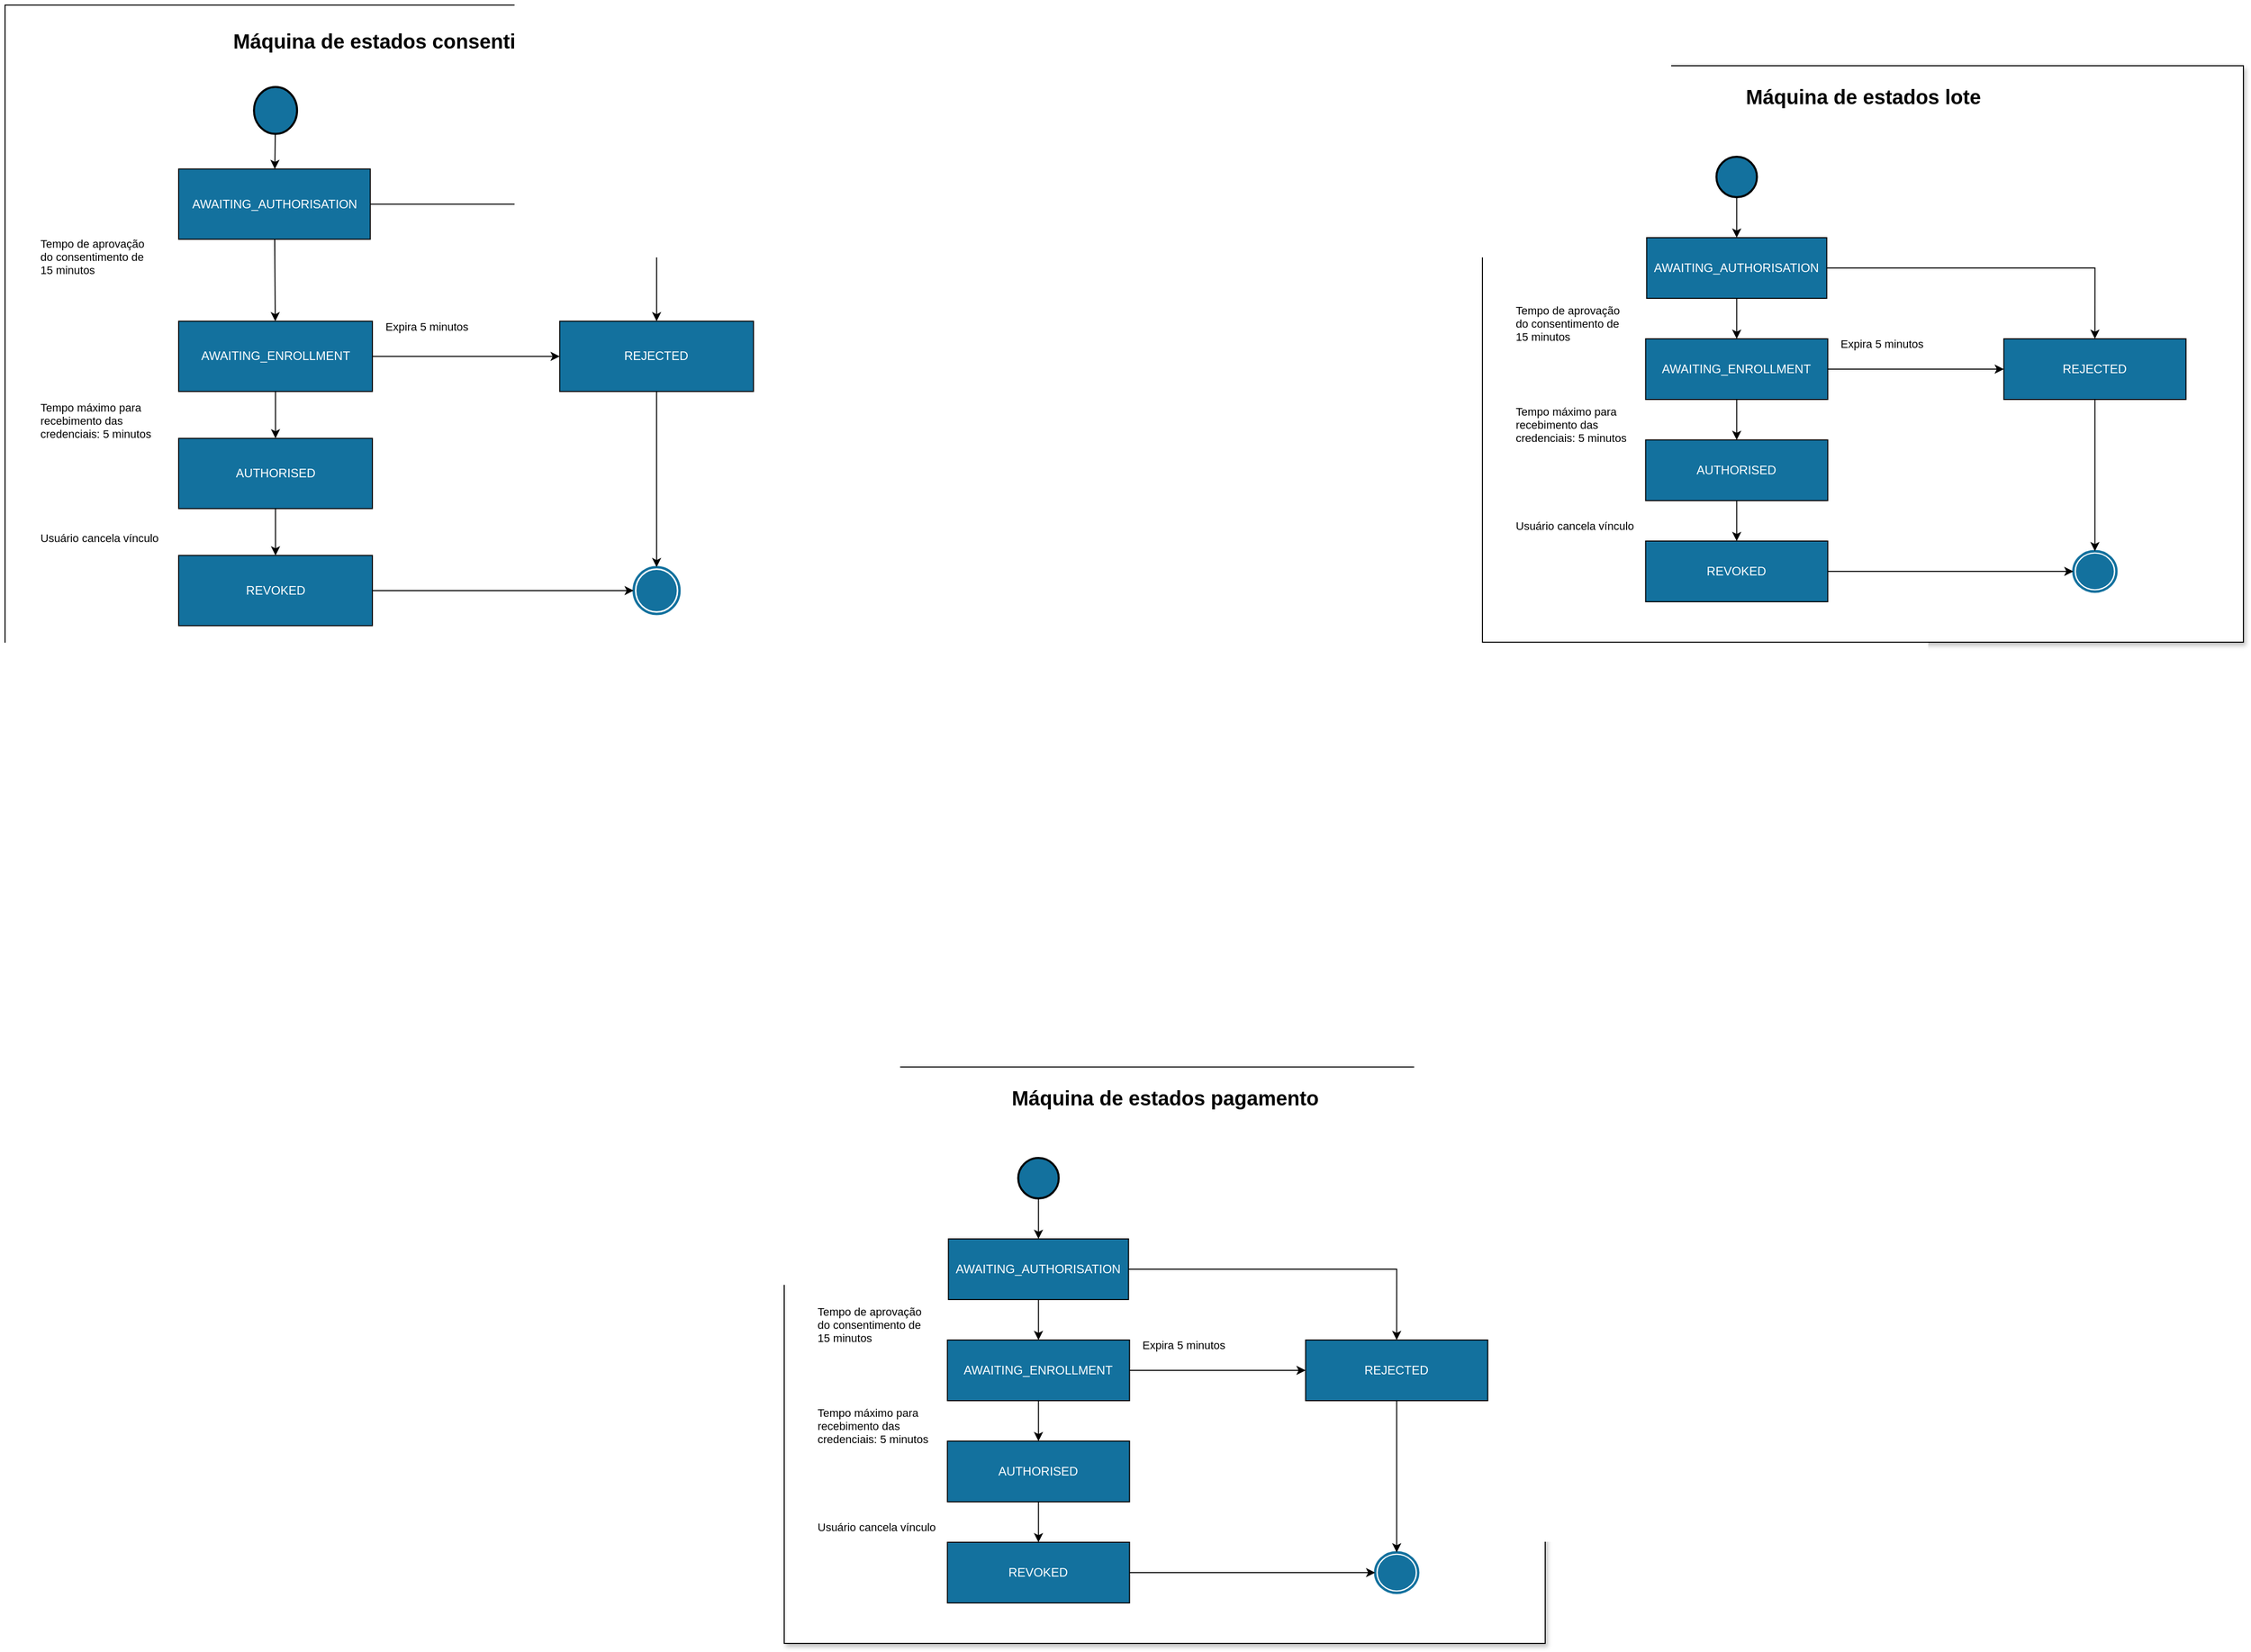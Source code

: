 <mxfile version="24.2.3" type="github">
  <diagram name="Página-1" id="JpZZ5J6rHJfmgtXUo3S7">
    <mxGraphModel dx="4094" dy="-4937" grid="1" gridSize="10" guides="1" tooltips="1" connect="1" arrows="1" fold="1" page="1" pageScale="1" pageWidth="827" pageHeight="1169" math="0" shadow="0">
      <root>
        <mxCell id="0" />
        <mxCell id="1" parent="0" />
        <mxCell id="OOKSeBsOlfiDL2yG_WQb-1" value="" style="group;movable=1;resizable=1;rotatable=1;deletable=1;editable=1;locked=0;connectable=1;" parent="1" connectable="0" vertex="1">
          <mxGeometry x="-1130" y="6980" width="800" height="660" as="geometry" />
        </mxCell>
        <mxCell id="OOKSeBsOlfiDL2yG_WQb-2" value="" style="rounded=0;whiteSpace=wrap;html=1;shadow=1;movable=1;resizable=1;rotatable=1;deletable=1;editable=1;locked=0;connectable=1;glass=0;gradientColor=none;fillColor=#FFFFFF;strokeColor=#000000;" parent="OOKSeBsOlfiDL2yG_WQb-1" vertex="1">
          <mxGeometry width="800.0" height="660" as="geometry" />
        </mxCell>
        <mxCell id="OOKSeBsOlfiDL2yG_WQb-3" value="" style="strokeWidth=2;html=1;shape=mxgraph.flowchart.start_2;whiteSpace=wrap;fillColor=#13719E;rounded=0;movable=1;resizable=1;rotatable=1;deletable=1;editable=1;locked=0;connectable=1;" parent="OOKSeBsOlfiDL2yG_WQb-1" vertex="1">
          <mxGeometry x="246.011" y="81.053" width="42.553" height="46.316" as="geometry" />
        </mxCell>
        <mxCell id="OOKSeBsOlfiDL2yG_WQb-4" value="AWAITING_AUTHORISATION" style="rounded=0;whiteSpace=wrap;html=1;fillColor=#13719E;fontColor=#FFFFFF;movable=1;resizable=1;rotatable=1;deletable=1;editable=1;locked=0;connectable=1;" parent="OOKSeBsOlfiDL2yG_WQb-1" vertex="1">
          <mxGeometry x="171.543" y="162.105" width="189.362" height="69.474" as="geometry" />
        </mxCell>
        <mxCell id="OOKSeBsOlfiDL2yG_WQb-5" style="orthogonalLoop=1;jettySize=auto;html=1;rounded=0;movable=1;resizable=1;rotatable=1;deletable=1;editable=1;locked=0;connectable=1;" parent="OOKSeBsOlfiDL2yG_WQb-1" source="OOKSeBsOlfiDL2yG_WQb-3" target="OOKSeBsOlfiDL2yG_WQb-4" edge="1">
          <mxGeometry relative="1" as="geometry" />
        </mxCell>
        <mxCell id="OOKSeBsOlfiDL2yG_WQb-6" value="AWAITING_ENROLLMENT" style="rounded=0;whiteSpace=wrap;html=1;fillColor=#13719E;fontColor=#FFFFFF;movable=1;resizable=1;rotatable=1;deletable=1;editable=1;locked=0;connectable=1;" parent="OOKSeBsOlfiDL2yG_WQb-1" vertex="1">
          <mxGeometry x="171.543" y="312.632" width="191.489" height="69.474" as="geometry" />
        </mxCell>
        <mxCell id="OOKSeBsOlfiDL2yG_WQb-7" style="orthogonalLoop=1;jettySize=auto;html=1;movable=1;resizable=1;rotatable=1;deletable=1;editable=1;locked=0;connectable=1;" parent="OOKSeBsOlfiDL2yG_WQb-1" source="OOKSeBsOlfiDL2yG_WQb-4" target="OOKSeBsOlfiDL2yG_WQb-6" edge="1">
          <mxGeometry relative="1" as="geometry" />
        </mxCell>
        <mxCell id="OOKSeBsOlfiDL2yG_WQb-8" value="AUTHORISED" style="rounded=0;whiteSpace=wrap;html=1;fillColor=#13719E;fontColor=#FFFFFF;movable=1;resizable=1;rotatable=1;deletable=1;editable=1;locked=0;connectable=1;" parent="OOKSeBsOlfiDL2yG_WQb-1" vertex="1">
          <mxGeometry x="171.543" y="428.421" width="191.489" height="69.474" as="geometry" />
        </mxCell>
        <mxCell id="OOKSeBsOlfiDL2yG_WQb-9" style="edgeStyle=orthogonalEdgeStyle;orthogonalLoop=1;jettySize=auto;html=1;entryX=0.5;entryY=0;entryDx=0;entryDy=0;endArrow=classic;endFill=1;movable=1;resizable=1;rotatable=1;deletable=1;editable=1;locked=0;connectable=1;" parent="OOKSeBsOlfiDL2yG_WQb-1" source="OOKSeBsOlfiDL2yG_WQb-6" target="OOKSeBsOlfiDL2yG_WQb-8" edge="1">
          <mxGeometry relative="1" as="geometry" />
        </mxCell>
        <mxCell id="OOKSeBsOlfiDL2yG_WQb-10" value="REVOKED" style="rounded=0;whiteSpace=wrap;html=1;fillColor=#13719E;fontColor=#FFFFFF;movable=1;resizable=1;rotatable=1;deletable=1;editable=1;locked=0;connectable=1;" parent="OOKSeBsOlfiDL2yG_WQb-1" vertex="1">
          <mxGeometry x="171.543" y="544.211" width="191.489" height="69.474" as="geometry" />
        </mxCell>
        <mxCell id="OOKSeBsOlfiDL2yG_WQb-11" style="edgeStyle=orthogonalEdgeStyle;orthogonalLoop=1;jettySize=auto;html=1;entryX=0.5;entryY=0;entryDx=0;entryDy=0;movable=1;resizable=1;rotatable=1;deletable=1;editable=1;locked=0;connectable=1;" parent="OOKSeBsOlfiDL2yG_WQb-1" source="OOKSeBsOlfiDL2yG_WQb-8" target="OOKSeBsOlfiDL2yG_WQb-10" edge="1">
          <mxGeometry relative="1" as="geometry" />
        </mxCell>
        <mxCell id="OOKSeBsOlfiDL2yG_WQb-12" value="REJECTED" style="rounded=0;whiteSpace=wrap;html=1;fillColor=#13719E;fontColor=#FFFFFF;movable=1;resizable=1;rotatable=1;deletable=1;editable=1;locked=0;connectable=1;" parent="OOKSeBsOlfiDL2yG_WQb-1" vertex="1">
          <mxGeometry x="548.138" y="312.632" width="191.489" height="69.474" as="geometry" />
        </mxCell>
        <mxCell id="OOKSeBsOlfiDL2yG_WQb-13" style="edgeStyle=orthogonalEdgeStyle;orthogonalLoop=1;jettySize=auto;html=1;entryX=0.5;entryY=0;entryDx=0;entryDy=0;rounded=0;movable=1;resizable=1;rotatable=1;deletable=1;editable=1;locked=0;connectable=1;" parent="OOKSeBsOlfiDL2yG_WQb-1" source="OOKSeBsOlfiDL2yG_WQb-4" target="OOKSeBsOlfiDL2yG_WQb-12" edge="1">
          <mxGeometry relative="1" as="geometry" />
        </mxCell>
        <mxCell id="OOKSeBsOlfiDL2yG_WQb-14" style="edgeStyle=orthogonalEdgeStyle;orthogonalLoop=1;jettySize=auto;html=1;entryX=0;entryY=0.5;entryDx=0;entryDy=0;movable=1;resizable=1;rotatable=1;deletable=1;editable=1;locked=0;connectable=1;" parent="OOKSeBsOlfiDL2yG_WQb-1" source="OOKSeBsOlfiDL2yG_WQb-6" target="OOKSeBsOlfiDL2yG_WQb-12" edge="1">
          <mxGeometry relative="1" as="geometry" />
        </mxCell>
        <mxCell id="OOKSeBsOlfiDL2yG_WQb-15" value="" style="html=1;overflow=block;blockSpacing=1;whiteSpace=wrap;shape=mxgraph.bpmn.shape;outline=end;symbol=terminate;strokeColor=#13719E;fillColor=#FFFFFF;fontSize=13;spacing=0;strokeOpacity=100;rounded=0;absoluteArcSize=1;arcSize=9;strokeWidth=0.8;lucidId=ER.O1Fkmo5En;movable=1;resizable=1;rotatable=1;deletable=1;editable=1;locked=0;connectable=1;" parent="OOKSeBsOlfiDL2yG_WQb-1" vertex="1">
          <mxGeometry x="621.277" y="555.789" width="45.213" height="46.316" as="geometry" />
        </mxCell>
        <mxCell id="OOKSeBsOlfiDL2yG_WQb-16" value="" style="edgeStyle=orthogonalEdgeStyle;orthogonalLoop=1;jettySize=auto;html=1;entryX=0;entryY=0.5;entryDx=0;entryDy=0;movable=1;resizable=1;rotatable=1;deletable=1;editable=1;locked=0;connectable=1;" parent="OOKSeBsOlfiDL2yG_WQb-1" source="OOKSeBsOlfiDL2yG_WQb-10" target="OOKSeBsOlfiDL2yG_WQb-15" edge="1">
          <mxGeometry relative="1" as="geometry">
            <mxPoint x="629.787" y="578.947" as="targetPoint" />
          </mxGeometry>
        </mxCell>
        <mxCell id="OOKSeBsOlfiDL2yG_WQb-17" style="edgeStyle=orthogonalEdgeStyle;orthogonalLoop=1;jettySize=auto;html=1;entryX=0.5;entryY=0;entryDx=0;entryDy=0;movable=1;resizable=1;rotatable=1;deletable=1;editable=1;locked=0;connectable=1;" parent="OOKSeBsOlfiDL2yG_WQb-1" source="OOKSeBsOlfiDL2yG_WQb-12" target="OOKSeBsOlfiDL2yG_WQb-15" edge="1">
          <mxGeometry relative="1" as="geometry" />
        </mxCell>
        <UserObject label="Expira 5 minutos" placeholders="1" name="Variable" id="OOKSeBsOlfiDL2yG_WQb-18">
          <mxCell style="text;html=1;strokeColor=none;fillColor=none;align=left;verticalAlign=middle;whiteSpace=wrap;overflow=hidden;movable=1;resizable=1;rotatable=1;deletable=1;editable=1;locked=0;connectable=1;fontSize=11;" parent="OOKSeBsOlfiDL2yG_WQb-1" vertex="1">
            <mxGeometry x="374.468" y="301.053" width="138.298" height="34.737" as="geometry" />
          </mxCell>
        </UserObject>
        <UserObject label="Tempo de aprovação &lt;br&gt;do&amp;nbsp;consentimento de &lt;br&gt;15&amp;nbsp;minutos" placeholders="1" name="Variable" id="OOKSeBsOlfiDL2yG_WQb-19">
          <mxCell style="text;html=1;strokeColor=none;fillColor=none;align=left;verticalAlign=middle;whiteSpace=wrap;overflow=hidden;movable=1;resizable=1;rotatable=1;deletable=1;editable=1;locked=0;connectable=1;fontSize=11;" parent="OOKSeBsOlfiDL2yG_WQb-1" vertex="1">
            <mxGeometry x="33.245" y="219.996" width="135.106" height="57.895" as="geometry" />
          </mxCell>
        </UserObject>
        <UserObject label="Tempo máximo para&lt;br style=&quot;font-size: 11px;&quot;&gt;recebimento das&lt;br style=&quot;font-size: 11px;&quot;&gt;credenciais: 5 minutos" placeholders="1" name="Variable" id="OOKSeBsOlfiDL2yG_WQb-20">
          <mxCell style="text;html=1;strokeColor=none;fillColor=none;align=left;verticalAlign=middle;whiteSpace=wrap;overflow=hidden;movable=1;resizable=1;rotatable=1;deletable=1;editable=1;locked=0;connectable=1;fontSize=11;" parent="OOKSeBsOlfiDL2yG_WQb-1" vertex="1">
            <mxGeometry x="33.245" y="376.316" width="135.106" height="69.474" as="geometry" />
          </mxCell>
        </UserObject>
        <UserObject label="Usuário cancela vínculo&lt;br style=&quot;font-size: 11px;&quot;&gt;" placeholders="1" name="Variable" id="OOKSeBsOlfiDL2yG_WQb-21">
          <mxCell style="text;html=1;strokeColor=none;fillColor=none;align=left;verticalAlign=middle;whiteSpace=wrap;overflow=hidden;movable=1;resizable=1;rotatable=1;deletable=1;editable=1;locked=0;connectable=1;fontSize=11;" parent="OOKSeBsOlfiDL2yG_WQb-1" vertex="1">
            <mxGeometry x="33.245" y="509.474" width="135.106" height="34.737" as="geometry" />
          </mxCell>
        </UserObject>
        <mxCell id="OOKSeBsOlfiDL2yG_WQb-22" value="Máquina de estados consentimentos" style="text;strokeColor=none;fillColor=none;html=1;fontSize=20;fontStyle=1;verticalAlign=middle;align=center;movable=1;resizable=1;rotatable=1;deletable=1;editable=1;locked=0;connectable=1;" parent="OOKSeBsOlfiDL2yG_WQb-1" vertex="1">
          <mxGeometry x="346.809" y="11.579" width="106.383" height="46.316" as="geometry" />
        </mxCell>
        <mxCell id="OOKSeBsOlfiDL2yG_WQb-23" value="" style="group;movable=1;resizable=1;rotatable=1;deletable=1;editable=1;locked=0;connectable=1;" parent="1" connectable="0" vertex="1">
          <mxGeometry x="330" y="7040" width="752" height="570" as="geometry" />
        </mxCell>
        <mxCell id="OOKSeBsOlfiDL2yG_WQb-24" value="" style="rounded=0;whiteSpace=wrap;html=1;shadow=1;movable=1;resizable=1;rotatable=1;deletable=1;editable=1;locked=0;connectable=1;glass=0;gradientColor=none;fillColor=#FFFFFF;strokeColor=#000000;" parent="OOKSeBsOlfiDL2yG_WQb-23" vertex="1">
          <mxGeometry width="752" height="570" as="geometry" />
        </mxCell>
        <mxCell id="OOKSeBsOlfiDL2yG_WQb-25" value="" style="strokeWidth=2;html=1;shape=mxgraph.flowchart.start_2;whiteSpace=wrap;fillColor=#13719E;rounded=0;movable=1;resizable=1;rotatable=1;deletable=1;editable=1;locked=0;connectable=1;" parent="OOKSeBsOlfiDL2yG_WQb-23" vertex="1">
          <mxGeometry x="231.25" y="90" width="40" height="40" as="geometry" />
        </mxCell>
        <mxCell id="OOKSeBsOlfiDL2yG_WQb-26" value="AWAITING_AUTHORISATION" style="rounded=0;whiteSpace=wrap;html=1;fillColor=#13719E;fontColor=#FFFFFF;movable=1;resizable=1;rotatable=1;deletable=1;editable=1;locked=0;connectable=1;" parent="OOKSeBsOlfiDL2yG_WQb-23" vertex="1">
          <mxGeometry x="162.25" y="170" width="178" height="60" as="geometry" />
        </mxCell>
        <mxCell id="OOKSeBsOlfiDL2yG_WQb-27" style="orthogonalLoop=1;jettySize=auto;html=1;rounded=0;movable=1;resizable=1;rotatable=1;deletable=1;editable=1;locked=0;connectable=1;" parent="OOKSeBsOlfiDL2yG_WQb-23" source="OOKSeBsOlfiDL2yG_WQb-25" target="OOKSeBsOlfiDL2yG_WQb-26" edge="1">
          <mxGeometry relative="1" as="geometry" />
        </mxCell>
        <mxCell id="OOKSeBsOlfiDL2yG_WQb-28" value="AWAITING_ENROLLMENT" style="rounded=0;whiteSpace=wrap;html=1;fillColor=#13719E;fontColor=#FFFFFF;movable=1;resizable=1;rotatable=1;deletable=1;editable=1;locked=0;connectable=1;" parent="OOKSeBsOlfiDL2yG_WQb-23" vertex="1">
          <mxGeometry x="161.25" y="270" width="180" height="60" as="geometry" />
        </mxCell>
        <mxCell id="OOKSeBsOlfiDL2yG_WQb-29" style="orthogonalLoop=1;jettySize=auto;html=1;movable=1;resizable=1;rotatable=1;deletable=1;editable=1;locked=0;connectable=1;" parent="OOKSeBsOlfiDL2yG_WQb-23" source="OOKSeBsOlfiDL2yG_WQb-26" target="OOKSeBsOlfiDL2yG_WQb-28" edge="1">
          <mxGeometry relative="1" as="geometry" />
        </mxCell>
        <mxCell id="OOKSeBsOlfiDL2yG_WQb-30" value="AUTHORISED" style="rounded=0;whiteSpace=wrap;html=1;fillColor=#13719E;fontColor=#FFFFFF;movable=1;resizable=1;rotatable=1;deletable=1;editable=1;locked=0;connectable=1;" parent="OOKSeBsOlfiDL2yG_WQb-23" vertex="1">
          <mxGeometry x="161.25" y="370" width="180" height="60" as="geometry" />
        </mxCell>
        <mxCell id="OOKSeBsOlfiDL2yG_WQb-31" style="edgeStyle=orthogonalEdgeStyle;orthogonalLoop=1;jettySize=auto;html=1;entryX=0.5;entryY=0;entryDx=0;entryDy=0;endArrow=classic;endFill=1;movable=1;resizable=1;rotatable=1;deletable=1;editable=1;locked=0;connectable=1;" parent="OOKSeBsOlfiDL2yG_WQb-23" source="OOKSeBsOlfiDL2yG_WQb-28" target="OOKSeBsOlfiDL2yG_WQb-30" edge="1">
          <mxGeometry relative="1" as="geometry" />
        </mxCell>
        <mxCell id="OOKSeBsOlfiDL2yG_WQb-32" value="REVOKED" style="rounded=0;whiteSpace=wrap;html=1;fillColor=#13719E;fontColor=#FFFFFF;movable=1;resizable=1;rotatable=1;deletable=1;editable=1;locked=0;connectable=1;" parent="OOKSeBsOlfiDL2yG_WQb-23" vertex="1">
          <mxGeometry x="161.25" y="470" width="180" height="60" as="geometry" />
        </mxCell>
        <mxCell id="OOKSeBsOlfiDL2yG_WQb-33" style="edgeStyle=orthogonalEdgeStyle;orthogonalLoop=1;jettySize=auto;html=1;entryX=0.5;entryY=0;entryDx=0;entryDy=0;movable=1;resizable=1;rotatable=1;deletable=1;editable=1;locked=0;connectable=1;" parent="OOKSeBsOlfiDL2yG_WQb-23" source="OOKSeBsOlfiDL2yG_WQb-30" target="OOKSeBsOlfiDL2yG_WQb-32" edge="1">
          <mxGeometry relative="1" as="geometry" />
        </mxCell>
        <mxCell id="OOKSeBsOlfiDL2yG_WQb-34" value="REJECTED" style="rounded=0;whiteSpace=wrap;html=1;fillColor=#13719E;fontColor=#FFFFFF;movable=1;resizable=1;rotatable=1;deletable=1;editable=1;locked=0;connectable=1;" parent="OOKSeBsOlfiDL2yG_WQb-23" vertex="1">
          <mxGeometry x="515.25" y="270" width="180" height="60" as="geometry" />
        </mxCell>
        <mxCell id="OOKSeBsOlfiDL2yG_WQb-35" style="edgeStyle=orthogonalEdgeStyle;orthogonalLoop=1;jettySize=auto;html=1;entryX=0.5;entryY=0;entryDx=0;entryDy=0;rounded=0;movable=1;resizable=1;rotatable=1;deletable=1;editable=1;locked=0;connectable=1;" parent="OOKSeBsOlfiDL2yG_WQb-23" source="OOKSeBsOlfiDL2yG_WQb-26" target="OOKSeBsOlfiDL2yG_WQb-34" edge="1">
          <mxGeometry relative="1" as="geometry" />
        </mxCell>
        <mxCell id="OOKSeBsOlfiDL2yG_WQb-36" style="edgeStyle=orthogonalEdgeStyle;orthogonalLoop=1;jettySize=auto;html=1;entryX=0;entryY=0.5;entryDx=0;entryDy=0;movable=1;resizable=1;rotatable=1;deletable=1;editable=1;locked=0;connectable=1;" parent="OOKSeBsOlfiDL2yG_WQb-23" source="OOKSeBsOlfiDL2yG_WQb-28" target="OOKSeBsOlfiDL2yG_WQb-34" edge="1">
          <mxGeometry relative="1" as="geometry" />
        </mxCell>
        <mxCell id="OOKSeBsOlfiDL2yG_WQb-37" value="" style="html=1;overflow=block;blockSpacing=1;whiteSpace=wrap;shape=mxgraph.bpmn.shape;outline=end;symbol=terminate;strokeColor=#13719E;fillColor=#FFFFFF;fontSize=13;spacing=0;strokeOpacity=100;rounded=0;absoluteArcSize=1;arcSize=9;strokeWidth=0.8;lucidId=ER.O1Fkmo5En;movable=1;resizable=1;rotatable=1;deletable=1;editable=1;locked=0;connectable=1;" parent="OOKSeBsOlfiDL2yG_WQb-23" vertex="1">
          <mxGeometry x="584" y="480" width="42.5" height="40" as="geometry" />
        </mxCell>
        <mxCell id="OOKSeBsOlfiDL2yG_WQb-38" value="" style="edgeStyle=orthogonalEdgeStyle;orthogonalLoop=1;jettySize=auto;html=1;entryX=0;entryY=0.5;entryDx=0;entryDy=0;movable=1;resizable=1;rotatable=1;deletable=1;editable=1;locked=0;connectable=1;" parent="OOKSeBsOlfiDL2yG_WQb-23" source="OOKSeBsOlfiDL2yG_WQb-32" target="OOKSeBsOlfiDL2yG_WQb-37" edge="1">
          <mxGeometry relative="1" as="geometry">
            <mxPoint x="592" y="500" as="targetPoint" />
          </mxGeometry>
        </mxCell>
        <mxCell id="OOKSeBsOlfiDL2yG_WQb-39" style="edgeStyle=orthogonalEdgeStyle;orthogonalLoop=1;jettySize=auto;html=1;entryX=0.5;entryY=0;entryDx=0;entryDy=0;movable=1;resizable=1;rotatable=1;deletable=1;editable=1;locked=0;connectable=1;" parent="OOKSeBsOlfiDL2yG_WQb-23" source="OOKSeBsOlfiDL2yG_WQb-34" target="OOKSeBsOlfiDL2yG_WQb-37" edge="1">
          <mxGeometry relative="1" as="geometry" />
        </mxCell>
        <UserObject label="Expira 5 minutos" placeholders="1" name="Variable" id="OOKSeBsOlfiDL2yG_WQb-40">
          <mxCell style="text;html=1;strokeColor=none;fillColor=none;align=left;verticalAlign=middle;whiteSpace=wrap;overflow=hidden;movable=1;resizable=1;rotatable=1;deletable=1;editable=1;locked=0;connectable=1;fontSize=11;" parent="OOKSeBsOlfiDL2yG_WQb-23" vertex="1">
            <mxGeometry x="352" y="260" width="130" height="30" as="geometry" />
          </mxCell>
        </UserObject>
        <UserObject label="Tempo de aprovação &lt;br&gt;do&amp;nbsp;consentimento de &lt;br&gt;15&amp;nbsp;minutos" placeholders="1" name="Variable" id="OOKSeBsOlfiDL2yG_WQb-41">
          <mxCell style="text;html=1;strokeColor=none;fillColor=none;align=left;verticalAlign=middle;whiteSpace=wrap;overflow=hidden;movable=1;resizable=1;rotatable=1;deletable=1;editable=1;locked=0;connectable=1;fontSize=11;" parent="OOKSeBsOlfiDL2yG_WQb-23" vertex="1">
            <mxGeometry x="31.25" y="230" width="127" height="50" as="geometry" />
          </mxCell>
        </UserObject>
        <UserObject label="Tempo máximo para&lt;br style=&quot;font-size: 11px;&quot;&gt;recebimento das&lt;br style=&quot;font-size: 11px;&quot;&gt;credenciais: 5 minutos" placeholders="1" name="Variable" id="OOKSeBsOlfiDL2yG_WQb-42">
          <mxCell style="text;html=1;strokeColor=none;fillColor=none;align=left;verticalAlign=middle;whiteSpace=wrap;overflow=hidden;movable=1;resizable=1;rotatable=1;deletable=1;editable=1;locked=0;connectable=1;fontSize=11;" parent="OOKSeBsOlfiDL2yG_WQb-23" vertex="1">
            <mxGeometry x="31.25" y="325" width="127" height="60" as="geometry" />
          </mxCell>
        </UserObject>
        <UserObject label="Usuário cancela vínculo&lt;br style=&quot;font-size: 11px;&quot;&gt;" placeholders="1" name="Variable" id="OOKSeBsOlfiDL2yG_WQb-43">
          <mxCell style="text;html=1;strokeColor=none;fillColor=none;align=left;verticalAlign=middle;whiteSpace=wrap;overflow=hidden;movable=1;resizable=1;rotatable=1;deletable=1;editable=1;locked=0;connectable=1;fontSize=11;" parent="OOKSeBsOlfiDL2yG_WQb-23" vertex="1">
            <mxGeometry x="31.25" y="440" width="127" height="30" as="geometry" />
          </mxCell>
        </UserObject>
        <mxCell id="OOKSeBsOlfiDL2yG_WQb-44" value="Máquina de estados lote" style="text;strokeColor=none;fillColor=none;html=1;fontSize=20;fontStyle=1;verticalAlign=middle;align=center;movable=1;resizable=1;rotatable=1;deletable=1;editable=1;locked=0;connectable=1;" parent="OOKSeBsOlfiDL2yG_WQb-23" vertex="1">
          <mxGeometry x="326" y="10" width="100" height="40" as="geometry" />
        </mxCell>
        <mxCell id="OOKSeBsOlfiDL2yG_WQb-45" value="" style="group;movable=1;resizable=1;rotatable=1;deletable=1;editable=1;locked=0;connectable=1;" parent="1" connectable="0" vertex="1">
          <mxGeometry x="-360" y="8030" width="752" height="570" as="geometry" />
        </mxCell>
        <mxCell id="OOKSeBsOlfiDL2yG_WQb-46" value="" style="rounded=0;whiteSpace=wrap;html=1;shadow=1;movable=1;resizable=1;rotatable=1;deletable=1;editable=1;locked=0;connectable=1;glass=0;gradientColor=none;fillColor=#FFFFFF;strokeColor=#000000;" parent="OOKSeBsOlfiDL2yG_WQb-45" vertex="1">
          <mxGeometry width="752" height="570" as="geometry" />
        </mxCell>
        <mxCell id="OOKSeBsOlfiDL2yG_WQb-47" value="" style="strokeWidth=2;html=1;shape=mxgraph.flowchart.start_2;whiteSpace=wrap;fillColor=#13719E;rounded=0;movable=1;resizable=1;rotatable=1;deletable=1;editable=1;locked=0;connectable=1;" parent="OOKSeBsOlfiDL2yG_WQb-45" vertex="1">
          <mxGeometry x="231.25" y="90" width="40" height="40" as="geometry" />
        </mxCell>
        <mxCell id="OOKSeBsOlfiDL2yG_WQb-48" value="AWAITING_AUTHORISATION" style="rounded=0;whiteSpace=wrap;html=1;fillColor=#13719E;fontColor=#FFFFFF;movable=1;resizable=1;rotatable=1;deletable=1;editable=1;locked=0;connectable=1;" parent="OOKSeBsOlfiDL2yG_WQb-45" vertex="1">
          <mxGeometry x="162.25" y="170" width="178" height="60" as="geometry" />
        </mxCell>
        <mxCell id="OOKSeBsOlfiDL2yG_WQb-49" style="orthogonalLoop=1;jettySize=auto;html=1;rounded=0;movable=1;resizable=1;rotatable=1;deletable=1;editable=1;locked=0;connectable=1;" parent="OOKSeBsOlfiDL2yG_WQb-45" source="OOKSeBsOlfiDL2yG_WQb-47" target="OOKSeBsOlfiDL2yG_WQb-48" edge="1">
          <mxGeometry relative="1" as="geometry" />
        </mxCell>
        <mxCell id="OOKSeBsOlfiDL2yG_WQb-50" value="AWAITING_ENROLLMENT" style="rounded=0;whiteSpace=wrap;html=1;fillColor=#13719E;fontColor=#FFFFFF;movable=1;resizable=1;rotatable=1;deletable=1;editable=1;locked=0;connectable=1;" parent="OOKSeBsOlfiDL2yG_WQb-45" vertex="1">
          <mxGeometry x="161.25" y="270" width="180" height="60" as="geometry" />
        </mxCell>
        <mxCell id="OOKSeBsOlfiDL2yG_WQb-51" style="orthogonalLoop=1;jettySize=auto;html=1;movable=1;resizable=1;rotatable=1;deletable=1;editable=1;locked=0;connectable=1;" parent="OOKSeBsOlfiDL2yG_WQb-45" source="OOKSeBsOlfiDL2yG_WQb-48" target="OOKSeBsOlfiDL2yG_WQb-50" edge="1">
          <mxGeometry relative="1" as="geometry" />
        </mxCell>
        <mxCell id="OOKSeBsOlfiDL2yG_WQb-52" value="AUTHORISED" style="rounded=0;whiteSpace=wrap;html=1;fillColor=#13719E;fontColor=#FFFFFF;movable=1;resizable=1;rotatable=1;deletable=1;editable=1;locked=0;connectable=1;" parent="OOKSeBsOlfiDL2yG_WQb-45" vertex="1">
          <mxGeometry x="161.25" y="370" width="180" height="60" as="geometry" />
        </mxCell>
        <mxCell id="OOKSeBsOlfiDL2yG_WQb-53" style="edgeStyle=orthogonalEdgeStyle;orthogonalLoop=1;jettySize=auto;html=1;entryX=0.5;entryY=0;entryDx=0;entryDy=0;endArrow=classic;endFill=1;movable=1;resizable=1;rotatable=1;deletable=1;editable=1;locked=0;connectable=1;" parent="OOKSeBsOlfiDL2yG_WQb-45" source="OOKSeBsOlfiDL2yG_WQb-50" target="OOKSeBsOlfiDL2yG_WQb-52" edge="1">
          <mxGeometry relative="1" as="geometry" />
        </mxCell>
        <mxCell id="OOKSeBsOlfiDL2yG_WQb-54" value="REVOKED" style="rounded=0;whiteSpace=wrap;html=1;fillColor=#13719E;fontColor=#FFFFFF;movable=1;resizable=1;rotatable=1;deletable=1;editable=1;locked=0;connectable=1;" parent="OOKSeBsOlfiDL2yG_WQb-45" vertex="1">
          <mxGeometry x="161.25" y="470" width="180" height="60" as="geometry" />
        </mxCell>
        <mxCell id="OOKSeBsOlfiDL2yG_WQb-55" style="edgeStyle=orthogonalEdgeStyle;orthogonalLoop=1;jettySize=auto;html=1;entryX=0.5;entryY=0;entryDx=0;entryDy=0;movable=1;resizable=1;rotatable=1;deletable=1;editable=1;locked=0;connectable=1;" parent="OOKSeBsOlfiDL2yG_WQb-45" source="OOKSeBsOlfiDL2yG_WQb-52" target="OOKSeBsOlfiDL2yG_WQb-54" edge="1">
          <mxGeometry relative="1" as="geometry" />
        </mxCell>
        <mxCell id="OOKSeBsOlfiDL2yG_WQb-56" value="REJECTED" style="rounded=0;whiteSpace=wrap;html=1;fillColor=#13719E;fontColor=#FFFFFF;movable=1;resizable=1;rotatable=1;deletable=1;editable=1;locked=0;connectable=1;" parent="OOKSeBsOlfiDL2yG_WQb-45" vertex="1">
          <mxGeometry x="515.25" y="270" width="180" height="60" as="geometry" />
        </mxCell>
        <mxCell id="OOKSeBsOlfiDL2yG_WQb-57" style="edgeStyle=orthogonalEdgeStyle;orthogonalLoop=1;jettySize=auto;html=1;entryX=0.5;entryY=0;entryDx=0;entryDy=0;rounded=0;movable=1;resizable=1;rotatable=1;deletable=1;editable=1;locked=0;connectable=1;" parent="OOKSeBsOlfiDL2yG_WQb-45" source="OOKSeBsOlfiDL2yG_WQb-48" target="OOKSeBsOlfiDL2yG_WQb-56" edge="1">
          <mxGeometry relative="1" as="geometry" />
        </mxCell>
        <mxCell id="OOKSeBsOlfiDL2yG_WQb-58" style="edgeStyle=orthogonalEdgeStyle;orthogonalLoop=1;jettySize=auto;html=1;entryX=0;entryY=0.5;entryDx=0;entryDy=0;movable=1;resizable=1;rotatable=1;deletable=1;editable=1;locked=0;connectable=1;" parent="OOKSeBsOlfiDL2yG_WQb-45" source="OOKSeBsOlfiDL2yG_WQb-50" target="OOKSeBsOlfiDL2yG_WQb-56" edge="1">
          <mxGeometry relative="1" as="geometry" />
        </mxCell>
        <mxCell id="OOKSeBsOlfiDL2yG_WQb-59" value="" style="html=1;overflow=block;blockSpacing=1;whiteSpace=wrap;shape=mxgraph.bpmn.shape;outline=end;symbol=terminate;strokeColor=#13719E;fillColor=#FFFFFF;fontSize=13;spacing=0;strokeOpacity=100;rounded=0;absoluteArcSize=1;arcSize=9;strokeWidth=0.8;lucidId=ER.O1Fkmo5En;movable=1;resizable=1;rotatable=1;deletable=1;editable=1;locked=0;connectable=1;" parent="OOKSeBsOlfiDL2yG_WQb-45" vertex="1">
          <mxGeometry x="584" y="480" width="42.5" height="40" as="geometry" />
        </mxCell>
        <mxCell id="OOKSeBsOlfiDL2yG_WQb-60" value="" style="edgeStyle=orthogonalEdgeStyle;orthogonalLoop=1;jettySize=auto;html=1;entryX=0;entryY=0.5;entryDx=0;entryDy=0;movable=1;resizable=1;rotatable=1;deletable=1;editable=1;locked=0;connectable=1;" parent="OOKSeBsOlfiDL2yG_WQb-45" source="OOKSeBsOlfiDL2yG_WQb-54" target="OOKSeBsOlfiDL2yG_WQb-59" edge="1">
          <mxGeometry relative="1" as="geometry">
            <mxPoint x="592" y="500" as="targetPoint" />
          </mxGeometry>
        </mxCell>
        <mxCell id="OOKSeBsOlfiDL2yG_WQb-61" style="edgeStyle=orthogonalEdgeStyle;orthogonalLoop=1;jettySize=auto;html=1;entryX=0.5;entryY=0;entryDx=0;entryDy=0;movable=1;resizable=1;rotatable=1;deletable=1;editable=1;locked=0;connectable=1;" parent="OOKSeBsOlfiDL2yG_WQb-45" source="OOKSeBsOlfiDL2yG_WQb-56" target="OOKSeBsOlfiDL2yG_WQb-59" edge="1">
          <mxGeometry relative="1" as="geometry" />
        </mxCell>
        <UserObject label="Expira 5 minutos" placeholders="1" name="Variable" id="OOKSeBsOlfiDL2yG_WQb-62">
          <mxCell style="text;html=1;strokeColor=none;fillColor=none;align=left;verticalAlign=middle;whiteSpace=wrap;overflow=hidden;movable=1;resizable=1;rotatable=1;deletable=1;editable=1;locked=0;connectable=1;fontSize=11;" parent="OOKSeBsOlfiDL2yG_WQb-45" vertex="1">
            <mxGeometry x="352" y="260" width="130" height="30" as="geometry" />
          </mxCell>
        </UserObject>
        <UserObject label="Tempo de aprovação &lt;br&gt;do&amp;nbsp;consentimento de &lt;br&gt;15&amp;nbsp;minutos" placeholders="1" name="Variable" id="OOKSeBsOlfiDL2yG_WQb-63">
          <mxCell style="text;html=1;strokeColor=none;fillColor=none;align=left;verticalAlign=middle;whiteSpace=wrap;overflow=hidden;movable=1;resizable=1;rotatable=1;deletable=1;editable=1;locked=0;connectable=1;fontSize=11;" parent="OOKSeBsOlfiDL2yG_WQb-45" vertex="1">
            <mxGeometry x="31.25" y="230" width="127" height="50" as="geometry" />
          </mxCell>
        </UserObject>
        <UserObject label="Tempo máximo para&lt;br style=&quot;font-size: 11px;&quot;&gt;recebimento das&lt;br style=&quot;font-size: 11px;&quot;&gt;credenciais: 5 minutos" placeholders="1" name="Variable" id="OOKSeBsOlfiDL2yG_WQb-64">
          <mxCell style="text;html=1;strokeColor=none;fillColor=none;align=left;verticalAlign=middle;whiteSpace=wrap;overflow=hidden;movable=1;resizable=1;rotatable=1;deletable=1;editable=1;locked=0;connectable=1;fontSize=11;" parent="OOKSeBsOlfiDL2yG_WQb-45" vertex="1">
            <mxGeometry x="31.25" y="325" width="127" height="60" as="geometry" />
          </mxCell>
        </UserObject>
        <UserObject label="Usuário cancela vínculo&lt;br style=&quot;font-size: 11px;&quot;&gt;" placeholders="1" name="Variable" id="OOKSeBsOlfiDL2yG_WQb-65">
          <mxCell style="text;html=1;strokeColor=none;fillColor=none;align=left;verticalAlign=middle;whiteSpace=wrap;overflow=hidden;movable=1;resizable=1;rotatable=1;deletable=1;editable=1;locked=0;connectable=1;fontSize=11;" parent="OOKSeBsOlfiDL2yG_WQb-45" vertex="1">
            <mxGeometry x="31.25" y="440" width="127" height="30" as="geometry" />
          </mxCell>
        </UserObject>
        <mxCell id="OOKSeBsOlfiDL2yG_WQb-66" value="Máquina de estados pagamento" style="text;strokeColor=none;fillColor=none;html=1;fontSize=20;fontStyle=1;verticalAlign=middle;align=center;movable=1;resizable=1;rotatable=1;deletable=1;editable=1;locked=0;connectable=1;" parent="OOKSeBsOlfiDL2yG_WQb-45" vertex="1">
          <mxGeometry x="326" y="10" width="100" height="40" as="geometry" />
        </mxCell>
      </root>
    </mxGraphModel>
  </diagram>
</mxfile>
